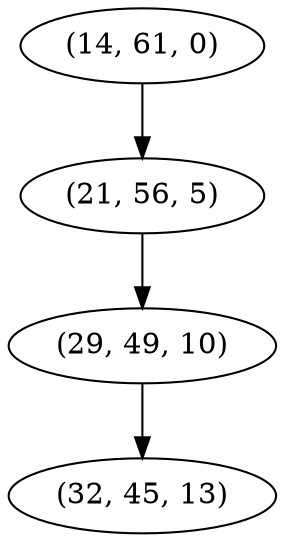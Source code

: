 digraph tree {
    "(14, 61, 0)";
    "(21, 56, 5)";
    "(29, 49, 10)";
    "(32, 45, 13)";
    "(14, 61, 0)" -> "(21, 56, 5)";
    "(21, 56, 5)" -> "(29, 49, 10)";
    "(29, 49, 10)" -> "(32, 45, 13)";
}
